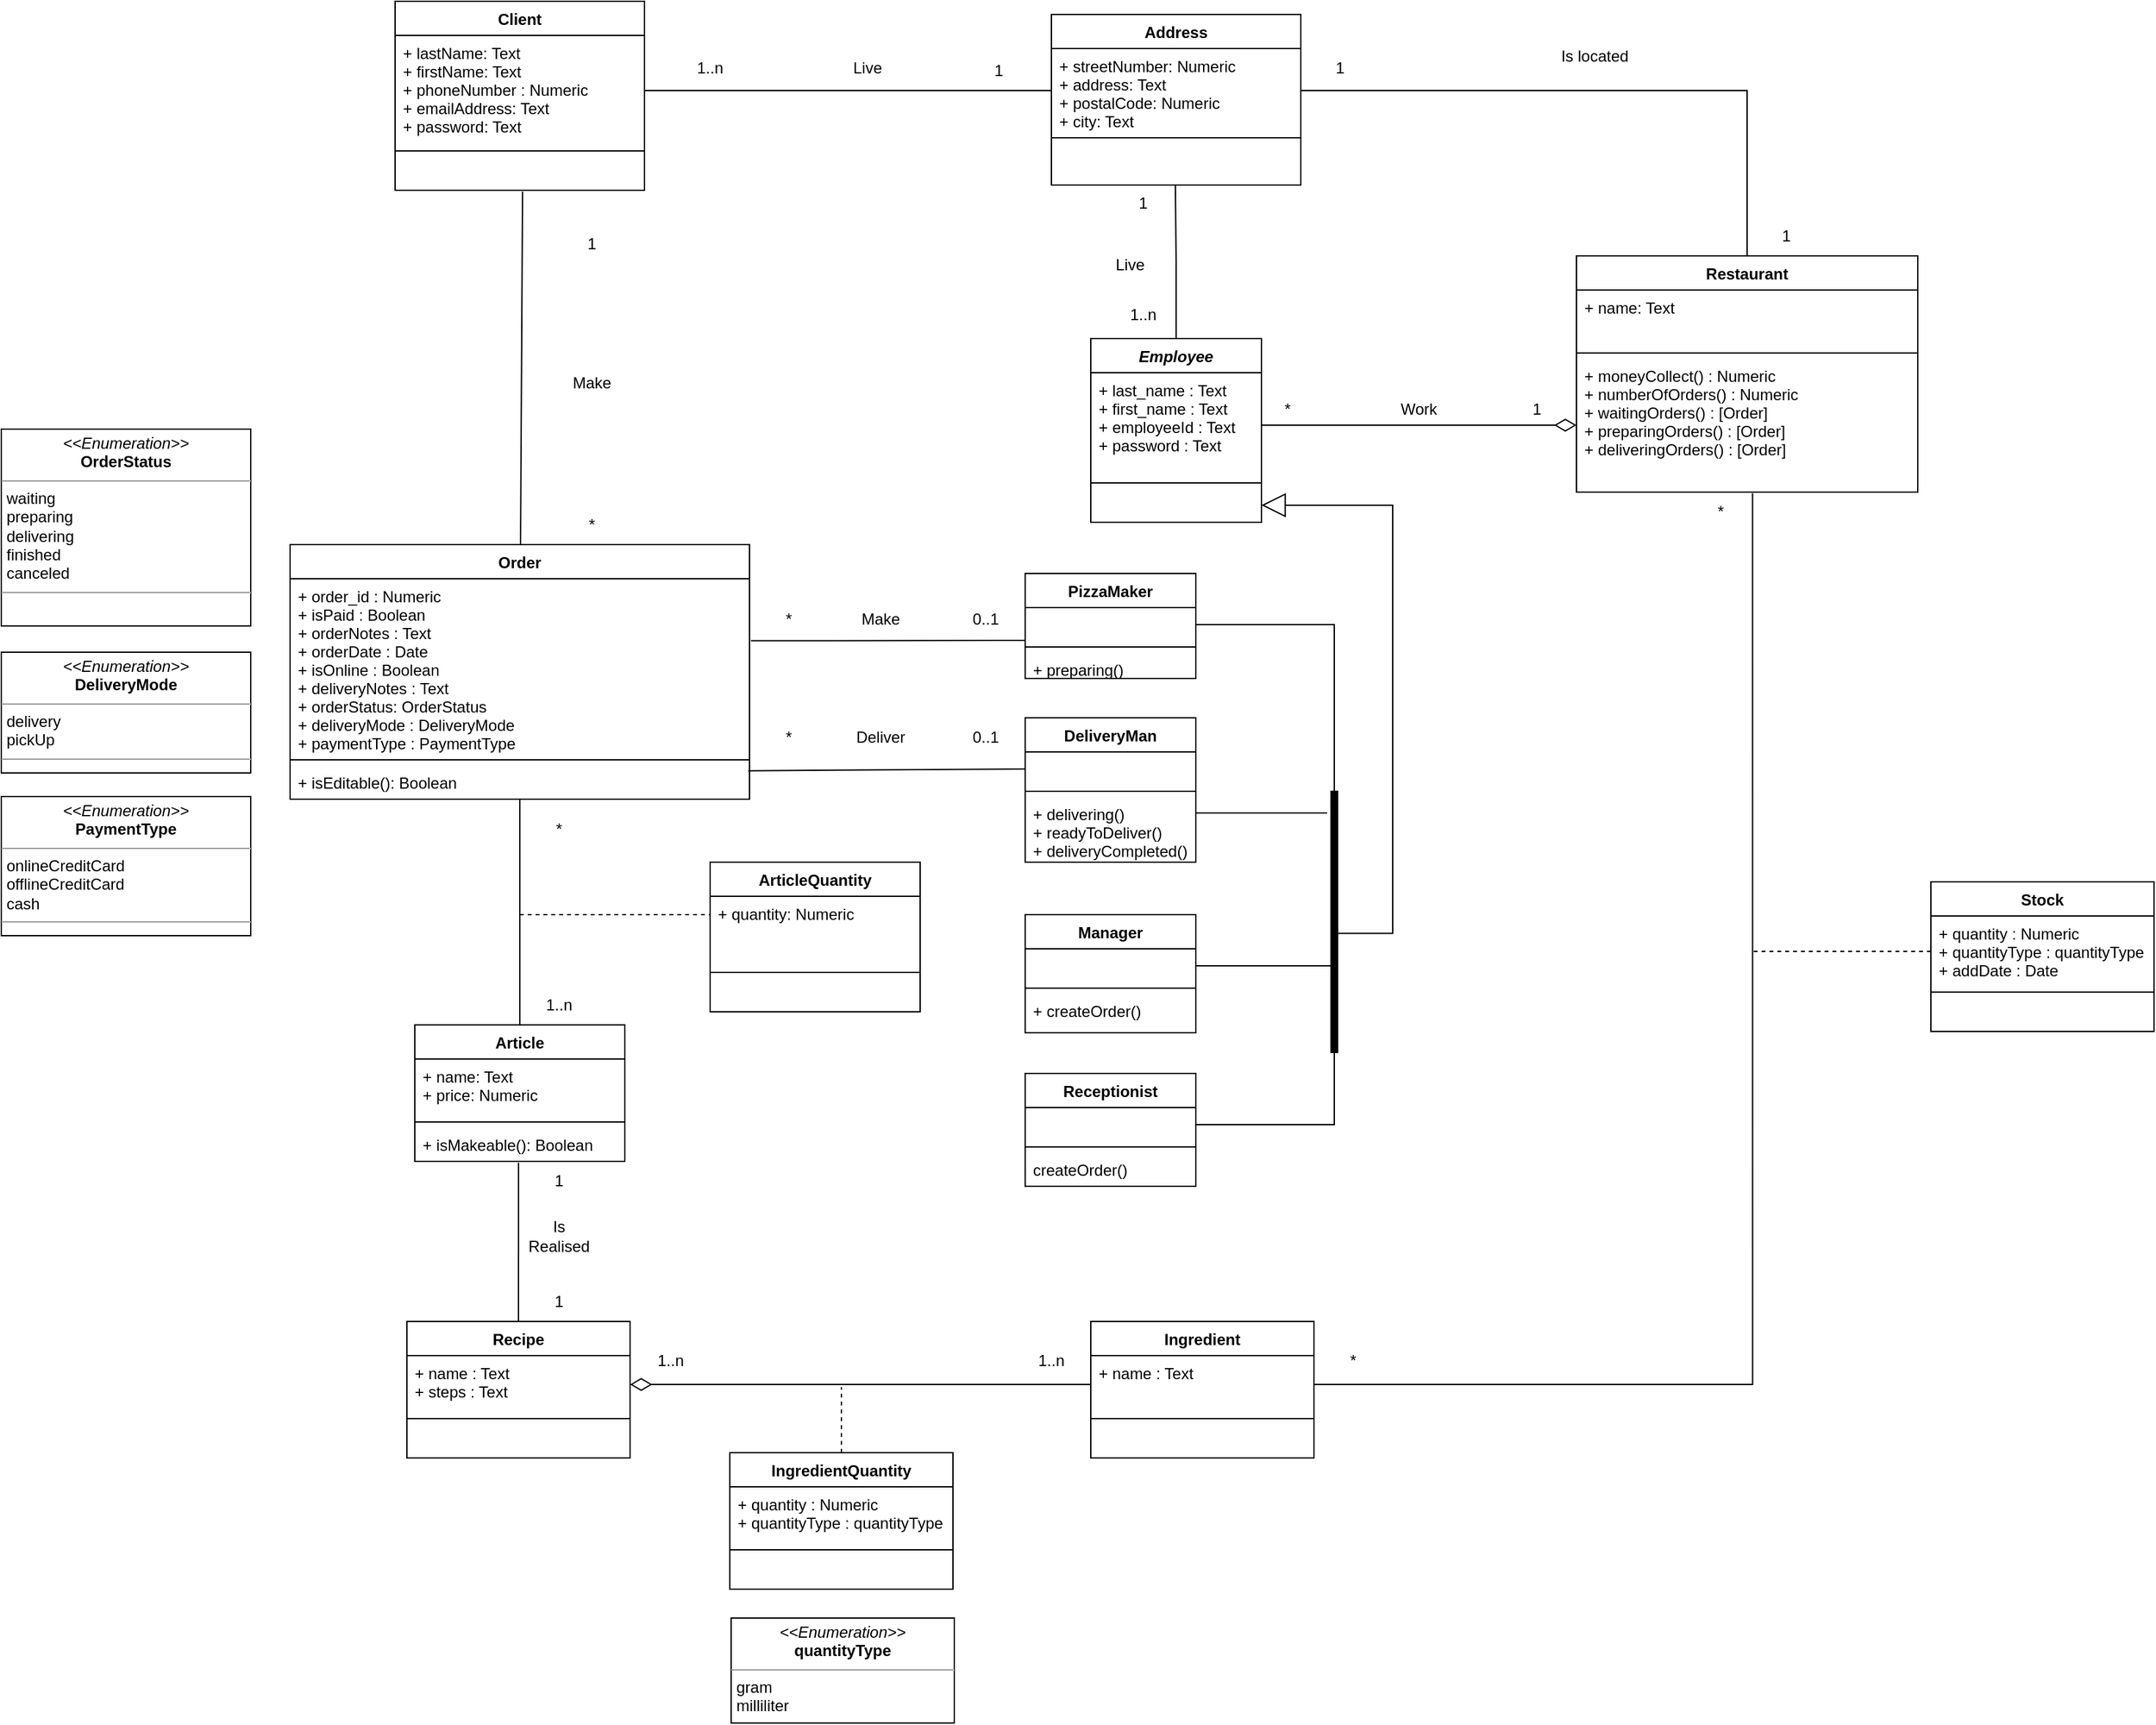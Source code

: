 <mxfile version="20.2.6" type="device"><diagram id="C5RBs43oDa-KdzZeNtuy" name="Page-1"><mxGraphModel dx="2253" dy="737" grid="1" gridSize="10" guides="1" tooltips="1" connect="1" arrows="1" fold="1" page="1" pageScale="1" pageWidth="827" pageHeight="1169" math="0" shadow="0"><root><mxCell id="WIyWlLk6GJQsqaUBKTNV-0"/><mxCell id="WIyWlLk6GJQsqaUBKTNV-1" parent="WIyWlLk6GJQsqaUBKTNV-0"/><mxCell id="L6HkiHna0SKkY1BJr_QO-4" value="Client" style="swimlane;fontStyle=1;align=center;verticalAlign=top;childLayout=stackLayout;horizontal=1;startSize=26;horizontalStack=0;resizeParent=1;resizeParentMax=0;resizeLast=0;collapsible=1;marginBottom=0;" parent="WIyWlLk6GJQsqaUBKTNV-1" vertex="1"><mxGeometry x="-500" y="84" width="190" height="144" as="geometry"/></mxCell><mxCell id="L6HkiHna0SKkY1BJr_QO-5" value="+ lastName: Text&#10;+ firstName: Text&#10;+ phoneNumber : Numeric&#10;+ emailAddress: Text&#10;+ password: Text" style="text;strokeColor=none;fillColor=none;align=left;verticalAlign=top;spacingLeft=4;spacingRight=4;overflow=hidden;rotatable=0;points=[[0,0.5],[1,0.5]];portConstraint=eastwest;" parent="L6HkiHna0SKkY1BJr_QO-4" vertex="1"><mxGeometry y="26" width="190" height="84" as="geometry"/></mxCell><mxCell id="L6HkiHna0SKkY1BJr_QO-6" value="" style="line;strokeWidth=1;fillColor=none;align=left;verticalAlign=middle;spacingTop=-1;spacingLeft=3;spacingRight=3;rotatable=0;labelPosition=right;points=[];portConstraint=eastwest;" parent="L6HkiHna0SKkY1BJr_QO-4" vertex="1"><mxGeometry y="110" width="190" height="8" as="geometry"/></mxCell><mxCell id="L6HkiHna0SKkY1BJr_QO-7" value=" " style="text;strokeColor=none;fillColor=none;align=left;verticalAlign=top;spacingLeft=4;spacingRight=4;overflow=hidden;rotatable=0;points=[[0,0.5],[1,0.5]];portConstraint=eastwest;" parent="L6HkiHna0SKkY1BJr_QO-4" vertex="1"><mxGeometry y="118" width="190" height="26" as="geometry"/></mxCell><mxCell id="wjiaZ6hYXHKAFtMjPRDa-133" style="edgeStyle=orthogonalEdgeStyle;rounded=0;jumpSize=6;orthogonalLoop=1;jettySize=auto;html=1;exitX=0.5;exitY=0;exitDx=0;exitDy=0;entryX=0.497;entryY=0.994;entryDx=0;entryDy=0;entryPerimeter=0;endArrow=none;endFill=0;strokeWidth=1;" parent="WIyWlLk6GJQsqaUBKTNV-1" source="L6HkiHna0SKkY1BJr_QO-8" target="wjiaZ6hYXHKAFtMjPRDa-19" edge="1"><mxGeometry relative="1" as="geometry"/></mxCell><mxCell id="L6HkiHna0SKkY1BJr_QO-8" value="Employee" style="swimlane;fontStyle=3;align=center;verticalAlign=top;childLayout=stackLayout;horizontal=1;startSize=26;horizontalStack=0;resizeParent=1;resizeParentMax=0;resizeLast=0;collapsible=1;marginBottom=0;" parent="WIyWlLk6GJQsqaUBKTNV-1" vertex="1"><mxGeometry x="30" y="341" width="130" height="140" as="geometry"><mxRectangle x="340" y="87" width="80" height="26" as="alternateBounds"/></mxGeometry></mxCell><mxCell id="L6HkiHna0SKkY1BJr_QO-9" value="+ last_name : Text&#10;+ first_name : Text&#10;+ employeeId : Text&#10;+ password : Text" style="text;strokeColor=none;fillColor=none;align=left;verticalAlign=top;spacingLeft=4;spacingRight=4;overflow=hidden;rotatable=0;points=[[0,0.5],[1,0.5]];portConstraint=eastwest;" parent="L6HkiHna0SKkY1BJr_QO-8" vertex="1"><mxGeometry y="26" width="130" height="80" as="geometry"/></mxCell><mxCell id="L6HkiHna0SKkY1BJr_QO-10" value="" style="line;strokeWidth=1;fillColor=none;align=left;verticalAlign=middle;spacingTop=-1;spacingLeft=3;spacingRight=3;rotatable=0;labelPosition=right;points=[];portConstraint=eastwest;" parent="L6HkiHna0SKkY1BJr_QO-8" vertex="1"><mxGeometry y="106" width="130" height="8" as="geometry"/></mxCell><mxCell id="L6HkiHna0SKkY1BJr_QO-11" value=" " style="text;strokeColor=none;fillColor=none;align=left;verticalAlign=top;spacingLeft=4;spacingRight=4;overflow=hidden;rotatable=0;points=[[0,0.5],[1,0.5]];portConstraint=eastwest;" parent="L6HkiHna0SKkY1BJr_QO-8" vertex="1"><mxGeometry y="114" width="130" height="26" as="geometry"/></mxCell><mxCell id="L6HkiHna0SKkY1BJr_QO-12" value="Order" style="swimlane;fontStyle=1;align=center;verticalAlign=top;childLayout=stackLayout;horizontal=1;startSize=26;horizontalStack=0;resizeParent=1;resizeParentMax=0;resizeLast=0;collapsible=1;marginBottom=0;" parent="WIyWlLk6GJQsqaUBKTNV-1" vertex="1"><mxGeometry x="-580" y="498" width="350" height="194" as="geometry"/></mxCell><mxCell id="L6HkiHna0SKkY1BJr_QO-13" value="+ order_id : Numeric&#10;+ isPaid : Boolean&#10;+ orderNotes : Text&#10;+ orderDate : Date&#10;+ isOnline : Boolean&#10;+ deliveryNotes : Text&#10;+ orderStatus: OrderStatus&#10;+ deliveryMode : DeliveryMode&#10;+ paymentType : PaymentType" style="text;strokeColor=none;fillColor=none;align=left;verticalAlign=top;spacingLeft=4;spacingRight=4;overflow=hidden;rotatable=0;points=[[0,0.5],[1,0.5]];portConstraint=eastwest;" parent="L6HkiHna0SKkY1BJr_QO-12" vertex="1"><mxGeometry y="26" width="350" height="134" as="geometry"/></mxCell><mxCell id="L6HkiHna0SKkY1BJr_QO-14" value="" style="line;strokeWidth=1;fillColor=none;align=left;verticalAlign=middle;spacingTop=-1;spacingLeft=3;spacingRight=3;rotatable=0;labelPosition=right;points=[];portConstraint=eastwest;" parent="L6HkiHna0SKkY1BJr_QO-12" vertex="1"><mxGeometry y="160" width="350" height="8" as="geometry"/></mxCell><mxCell id="L6HkiHna0SKkY1BJr_QO-15" value="+ isEditable(): Boolean" style="text;strokeColor=none;fillColor=none;align=left;verticalAlign=top;spacingLeft=4;spacingRight=4;overflow=hidden;rotatable=0;points=[[0,0.5],[1,0.5]];portConstraint=eastwest;" parent="L6HkiHna0SKkY1BJr_QO-12" vertex="1"><mxGeometry y="168" width="350" height="26" as="geometry"/></mxCell><mxCell id="L6HkiHna0SKkY1BJr_QO-20" value="Article" style="swimlane;fontStyle=1;align=center;verticalAlign=top;childLayout=stackLayout;horizontal=1;startSize=26;horizontalStack=0;resizeParent=1;resizeParentMax=0;resizeLast=0;collapsible=1;marginBottom=0;" parent="WIyWlLk6GJQsqaUBKTNV-1" vertex="1"><mxGeometry x="-485" y="864" width="160" height="104" as="geometry"/></mxCell><mxCell id="L6HkiHna0SKkY1BJr_QO-21" value="+ name: Text&#10;+ price: Numeric" style="text;strokeColor=none;fillColor=none;align=left;verticalAlign=top;spacingLeft=4;spacingRight=4;overflow=hidden;rotatable=0;points=[[0,0.5],[1,0.5]];portConstraint=eastwest;" parent="L6HkiHna0SKkY1BJr_QO-20" vertex="1"><mxGeometry y="26" width="160" height="44" as="geometry"/></mxCell><mxCell id="L6HkiHna0SKkY1BJr_QO-22" value="" style="line;strokeWidth=1;fillColor=none;align=left;verticalAlign=middle;spacingTop=-1;spacingLeft=3;spacingRight=3;rotatable=0;labelPosition=right;points=[];portConstraint=eastwest;" parent="L6HkiHna0SKkY1BJr_QO-20" vertex="1"><mxGeometry y="70" width="160" height="8" as="geometry"/></mxCell><mxCell id="L6HkiHna0SKkY1BJr_QO-23" value="+ isMakeable(): Boolean" style="text;strokeColor=none;fillColor=none;align=left;verticalAlign=top;spacingLeft=4;spacingRight=4;overflow=hidden;rotatable=0;points=[[0,0.5],[1,0.5]];portConstraint=eastwest;" parent="L6HkiHna0SKkY1BJr_QO-20" vertex="1"><mxGeometry y="78" width="160" height="26" as="geometry"/></mxCell><mxCell id="wjiaZ6hYXHKAFtMjPRDa-124" style="edgeStyle=orthogonalEdgeStyle;rounded=0;jumpSize=6;orthogonalLoop=1;jettySize=auto;html=1;exitX=0.5;exitY=0;exitDx=0;exitDy=0;entryX=1;entryY=0.5;entryDx=0;entryDy=0;endArrow=none;endFill=0;strokeWidth=1;" parent="WIyWlLk6GJQsqaUBKTNV-1" source="L6HkiHna0SKkY1BJr_QO-24" target="wjiaZ6hYXHKAFtMjPRDa-17" edge="1"><mxGeometry relative="1" as="geometry"/></mxCell><mxCell id="L6HkiHna0SKkY1BJr_QO-24" value="Restaurant" style="swimlane;fontStyle=1;align=center;verticalAlign=top;childLayout=stackLayout;horizontal=1;startSize=26;horizontalStack=0;resizeParent=1;resizeParentMax=0;resizeLast=0;collapsible=1;marginBottom=0;" parent="WIyWlLk6GJQsqaUBKTNV-1" vertex="1"><mxGeometry x="400" y="278" width="260" height="180" as="geometry"/></mxCell><mxCell id="L6HkiHna0SKkY1BJr_QO-25" value="+ name: Text" style="text;strokeColor=none;fillColor=none;align=left;verticalAlign=top;spacingLeft=4;spacingRight=4;overflow=hidden;rotatable=0;points=[[0,0.5],[1,0.5]];portConstraint=eastwest;" parent="L6HkiHna0SKkY1BJr_QO-24" vertex="1"><mxGeometry y="26" width="260" height="44" as="geometry"/></mxCell><mxCell id="L6HkiHna0SKkY1BJr_QO-26" value="" style="line;strokeWidth=1;fillColor=none;align=left;verticalAlign=middle;spacingTop=-1;spacingLeft=3;spacingRight=3;rotatable=0;labelPosition=right;points=[];portConstraint=eastwest;" parent="L6HkiHna0SKkY1BJr_QO-24" vertex="1"><mxGeometry y="70" width="260" height="8" as="geometry"/></mxCell><mxCell id="L6HkiHna0SKkY1BJr_QO-27" value="+ moneyCollect() : Numeric&#10;+ numberOfOrders() : Numeric&#10;+ waitingOrders() : [Order]&#10;+ preparingOrders() : [Order]&#10;+ deliveringOrders() : [Order]" style="text;strokeColor=none;fillColor=none;align=left;verticalAlign=top;spacingLeft=4;spacingRight=4;overflow=hidden;rotatable=0;points=[[0,0.5],[1,0.5]];portConstraint=eastwest;" parent="L6HkiHna0SKkY1BJr_QO-24" vertex="1"><mxGeometry y="78" width="260" height="102" as="geometry"/></mxCell><mxCell id="L6HkiHna0SKkY1BJr_QO-32" value="PizzaMaker" style="swimlane;fontStyle=1;align=center;verticalAlign=top;childLayout=stackLayout;horizontal=1;startSize=26;horizontalStack=0;resizeParent=1;resizeParentMax=0;resizeLast=0;collapsible=1;marginBottom=0;" parent="WIyWlLk6GJQsqaUBKTNV-1" vertex="1"><mxGeometry x="-20" y="520" width="130" height="80" as="geometry"/></mxCell><mxCell id="L6HkiHna0SKkY1BJr_QO-33" value=" " style="text;strokeColor=none;fillColor=none;align=left;verticalAlign=top;spacingLeft=4;spacingRight=4;overflow=hidden;rotatable=0;points=[[0,0.5],[1,0.5]];portConstraint=eastwest;" parent="L6HkiHna0SKkY1BJr_QO-32" vertex="1"><mxGeometry y="26" width="130" height="26" as="geometry"/></mxCell><mxCell id="L6HkiHna0SKkY1BJr_QO-34" value="" style="line;strokeWidth=1;fillColor=none;align=left;verticalAlign=middle;spacingTop=-1;spacingLeft=3;spacingRight=3;rotatable=0;labelPosition=right;points=[];portConstraint=eastwest;" parent="L6HkiHna0SKkY1BJr_QO-32" vertex="1"><mxGeometry y="52" width="130" height="8" as="geometry"/></mxCell><mxCell id="L6HkiHna0SKkY1BJr_QO-35" value="+ preparing()" style="text;strokeColor=none;fillColor=none;align=left;verticalAlign=top;spacingLeft=4;spacingRight=4;overflow=hidden;rotatable=0;points=[[0,0.5],[1,0.5]];portConstraint=eastwest;" parent="L6HkiHna0SKkY1BJr_QO-32" vertex="1"><mxGeometry y="60" width="130" height="20" as="geometry"/></mxCell><mxCell id="L6HkiHna0SKkY1BJr_QO-36" value="Receptionist" style="swimlane;fontStyle=1;align=center;verticalAlign=top;childLayout=stackLayout;horizontal=1;startSize=26;horizontalStack=0;resizeParent=1;resizeParentMax=0;resizeLast=0;collapsible=1;marginBottom=0;" parent="WIyWlLk6GJQsqaUBKTNV-1" vertex="1"><mxGeometry x="-20" y="901" width="130" height="86" as="geometry"/></mxCell><mxCell id="L6HkiHna0SKkY1BJr_QO-37" value=" " style="text;strokeColor=none;fillColor=none;align=left;verticalAlign=top;spacingLeft=4;spacingRight=4;overflow=hidden;rotatable=0;points=[[0,0.5],[1,0.5]];portConstraint=eastwest;" parent="L6HkiHna0SKkY1BJr_QO-36" vertex="1"><mxGeometry y="26" width="130" height="26" as="geometry"/></mxCell><mxCell id="L6HkiHna0SKkY1BJr_QO-38" value="" style="line;strokeWidth=1;fillColor=none;align=left;verticalAlign=middle;spacingTop=-1;spacingLeft=3;spacingRight=3;rotatable=0;labelPosition=right;points=[];portConstraint=eastwest;" parent="L6HkiHna0SKkY1BJr_QO-36" vertex="1"><mxGeometry y="52" width="130" height="8" as="geometry"/></mxCell><mxCell id="L6HkiHna0SKkY1BJr_QO-39" value="createOrder()" style="text;strokeColor=none;fillColor=none;align=left;verticalAlign=top;spacingLeft=4;spacingRight=4;overflow=hidden;rotatable=0;points=[[0,0.5],[1,0.5]];portConstraint=eastwest;" parent="L6HkiHna0SKkY1BJr_QO-36" vertex="1"><mxGeometry y="60" width="130" height="26" as="geometry"/></mxCell><mxCell id="L6HkiHna0SKkY1BJr_QO-40" value="DeliveryMan" style="swimlane;fontStyle=1;align=center;verticalAlign=top;childLayout=stackLayout;horizontal=1;startSize=26;horizontalStack=0;resizeParent=1;resizeParentMax=0;resizeLast=0;collapsible=1;marginBottom=0;" parent="WIyWlLk6GJQsqaUBKTNV-1" vertex="1"><mxGeometry x="-20" y="630" width="130" height="110" as="geometry"/></mxCell><mxCell id="L6HkiHna0SKkY1BJr_QO-41" value=" " style="text;strokeColor=none;fillColor=none;align=left;verticalAlign=top;spacingLeft=4;spacingRight=4;overflow=hidden;rotatable=0;points=[[0,0.5],[1,0.5]];portConstraint=eastwest;" parent="L6HkiHna0SKkY1BJr_QO-40" vertex="1"><mxGeometry y="26" width="130" height="26" as="geometry"/></mxCell><mxCell id="L6HkiHna0SKkY1BJr_QO-42" value="" style="line;strokeWidth=1;fillColor=none;align=left;verticalAlign=middle;spacingTop=-1;spacingLeft=3;spacingRight=3;rotatable=0;labelPosition=right;points=[];portConstraint=eastwest;" parent="L6HkiHna0SKkY1BJr_QO-40" vertex="1"><mxGeometry y="52" width="130" height="8" as="geometry"/></mxCell><mxCell id="L6HkiHna0SKkY1BJr_QO-43" value="+ delivering()&#10;+ readyToDeliver()&#10;+ deliveryCompleted()" style="text;strokeColor=none;fillColor=none;align=left;verticalAlign=top;spacingLeft=4;spacingRight=4;overflow=hidden;rotatable=0;points=[[0,0.5],[1,0.5]];portConstraint=eastwest;" parent="L6HkiHna0SKkY1BJr_QO-40" vertex="1"><mxGeometry y="60" width="130" height="50" as="geometry"/></mxCell><mxCell id="L6HkiHna0SKkY1BJr_QO-44" value="Manager" style="swimlane;fontStyle=1;align=center;verticalAlign=top;childLayout=stackLayout;horizontal=1;startSize=26;horizontalStack=0;resizeParent=1;resizeParentMax=0;resizeLast=0;collapsible=1;marginBottom=0;" parent="WIyWlLk6GJQsqaUBKTNV-1" vertex="1"><mxGeometry x="-20" y="780" width="130" height="90" as="geometry"/></mxCell><mxCell id="L6HkiHna0SKkY1BJr_QO-45" value=" " style="text;strokeColor=none;fillColor=none;align=left;verticalAlign=top;spacingLeft=4;spacingRight=4;overflow=hidden;rotatable=0;points=[[0,0.5],[1,0.5]];portConstraint=eastwest;" parent="L6HkiHna0SKkY1BJr_QO-44" vertex="1"><mxGeometry y="26" width="130" height="26" as="geometry"/></mxCell><mxCell id="L6HkiHna0SKkY1BJr_QO-46" value="" style="line;strokeWidth=1;fillColor=none;align=left;verticalAlign=middle;spacingTop=-1;spacingLeft=3;spacingRight=3;rotatable=0;labelPosition=right;points=[];portConstraint=eastwest;" parent="L6HkiHna0SKkY1BJr_QO-44" vertex="1"><mxGeometry y="52" width="130" height="8" as="geometry"/></mxCell><mxCell id="L6HkiHna0SKkY1BJr_QO-47" value="+ createOrder()" style="text;strokeColor=none;fillColor=none;align=left;verticalAlign=top;spacingLeft=4;spacingRight=4;overflow=hidden;rotatable=0;points=[[0,0.5],[1,0.5]];portConstraint=eastwest;" parent="L6HkiHna0SKkY1BJr_QO-44" vertex="1"><mxGeometry y="60" width="130" height="30" as="geometry"/></mxCell><mxCell id="wjiaZ6hYXHKAFtMjPRDa-65" style="edgeStyle=orthogonalEdgeStyle;rounded=0;orthogonalLoop=1;jettySize=auto;html=1;exitX=0.5;exitY=0;exitDx=0;exitDy=0;entryX=0.494;entryY=1.038;entryDx=0;entryDy=0;entryPerimeter=0;endArrow=none;endFill=0;" parent="WIyWlLk6GJQsqaUBKTNV-1" source="wjiaZ6hYXHKAFtMjPRDa-12" target="L6HkiHna0SKkY1BJr_QO-23" edge="1"><mxGeometry relative="1" as="geometry"/></mxCell><mxCell id="wjiaZ6hYXHKAFtMjPRDa-12" value="Recipe" style="swimlane;fontStyle=1;align=center;verticalAlign=top;childLayout=stackLayout;horizontal=1;startSize=26;horizontalStack=0;resizeParent=1;resizeParentMax=0;resizeLast=0;collapsible=1;marginBottom=0;" parent="WIyWlLk6GJQsqaUBKTNV-1" vertex="1"><mxGeometry x="-491" y="1090" width="170" height="104" as="geometry"/></mxCell><mxCell id="wjiaZ6hYXHKAFtMjPRDa-13" value="+ name : Text&#10;+ steps : Text" style="text;strokeColor=none;fillColor=none;align=left;verticalAlign=top;spacingLeft=4;spacingRight=4;overflow=hidden;rotatable=0;points=[[0,0.5],[1,0.5]];portConstraint=eastwest;" parent="wjiaZ6hYXHKAFtMjPRDa-12" vertex="1"><mxGeometry y="26" width="170" height="44" as="geometry"/></mxCell><mxCell id="wjiaZ6hYXHKAFtMjPRDa-14" value="" style="line;strokeWidth=1;fillColor=none;align=left;verticalAlign=middle;spacingTop=-1;spacingLeft=3;spacingRight=3;rotatable=0;labelPosition=right;points=[];portConstraint=eastwest;" parent="wjiaZ6hYXHKAFtMjPRDa-12" vertex="1"><mxGeometry y="70" width="170" height="8" as="geometry"/></mxCell><mxCell id="wjiaZ6hYXHKAFtMjPRDa-15" value=" " style="text;strokeColor=none;fillColor=none;align=left;verticalAlign=top;spacingLeft=4;spacingRight=4;overflow=hidden;rotatable=0;points=[[0,0.5],[1,0.5]];portConstraint=eastwest;" parent="wjiaZ6hYXHKAFtMjPRDa-12" vertex="1"><mxGeometry y="78" width="170" height="26" as="geometry"/></mxCell><mxCell id="wjiaZ6hYXHKAFtMjPRDa-16" value="Address" style="swimlane;fontStyle=1;align=center;verticalAlign=top;childLayout=stackLayout;horizontal=1;startSize=26;horizontalStack=0;resizeParent=1;resizeParentMax=0;resizeLast=0;collapsible=1;marginBottom=0;" parent="WIyWlLk6GJQsqaUBKTNV-1" vertex="1"><mxGeometry y="94" width="190" height="130" as="geometry"/></mxCell><mxCell id="wjiaZ6hYXHKAFtMjPRDa-17" value="+ streetNumber: Numeric&#10;+ address: Text&#10;+ postalCode: Numeric&#10;+ city: Text" style="text;strokeColor=none;fillColor=none;align=left;verticalAlign=top;spacingLeft=4;spacingRight=4;overflow=hidden;rotatable=0;points=[[0,0.5],[1,0.5]];portConstraint=eastwest;" parent="wjiaZ6hYXHKAFtMjPRDa-16" vertex="1"><mxGeometry y="26" width="190" height="64" as="geometry"/></mxCell><mxCell id="wjiaZ6hYXHKAFtMjPRDa-18" value="" style="line;strokeWidth=1;fillColor=none;align=left;verticalAlign=middle;spacingTop=-1;spacingLeft=3;spacingRight=3;rotatable=0;labelPosition=right;points=[];portConstraint=eastwest;" parent="wjiaZ6hYXHKAFtMjPRDa-16" vertex="1"><mxGeometry y="90" width="190" height="8" as="geometry"/></mxCell><mxCell id="wjiaZ6hYXHKAFtMjPRDa-19" value=" " style="text;strokeColor=none;fillColor=none;align=left;verticalAlign=top;spacingLeft=4;spacingRight=4;overflow=hidden;rotatable=0;points=[[0,0.5],[1,0.5]];portConstraint=eastwest;" parent="wjiaZ6hYXHKAFtMjPRDa-16" vertex="1"><mxGeometry y="98" width="190" height="32" as="geometry"/></mxCell><mxCell id="wjiaZ6hYXHKAFtMjPRDa-21" value="" style="endArrow=none;html=1;rounded=0;entryX=1;entryY=0.5;entryDx=0;entryDy=0;exitX=0;exitY=0.5;exitDx=0;exitDy=0;" parent="WIyWlLk6GJQsqaUBKTNV-1" source="wjiaZ6hYXHKAFtMjPRDa-17" target="L6HkiHna0SKkY1BJr_QO-5" edge="1"><mxGeometry width="50" height="50" relative="1" as="geometry"><mxPoint x="240" y="360" as="sourcePoint"/><mxPoint x="290" y="310" as="targetPoint"/></mxGeometry></mxCell><mxCell id="wjiaZ6hYXHKAFtMjPRDa-27" value="Is located" style="text;html=1;strokeColor=none;fillColor=none;align=center;verticalAlign=middle;whiteSpace=wrap;rounded=0;" parent="WIyWlLk6GJQsqaUBKTNV-1" vertex="1"><mxGeometry x="384" y="111" width="60" height="30" as="geometry"/></mxCell><mxCell id="wjiaZ6hYXHKAFtMjPRDa-28" value="1" style="text;html=1;strokeColor=none;fillColor=none;align=center;verticalAlign=middle;whiteSpace=wrap;rounded=0;" parent="WIyWlLk6GJQsqaUBKTNV-1" vertex="1"><mxGeometry x="530" y="248" width="60" height="30" as="geometry"/></mxCell><mxCell id="wjiaZ6hYXHKAFtMjPRDa-29" value="1" style="text;html=1;strokeColor=none;fillColor=none;align=center;verticalAlign=middle;whiteSpace=wrap;rounded=0;" parent="WIyWlLk6GJQsqaUBKTNV-1" vertex="1"><mxGeometry x="40" y="222.5" width="60" height="30" as="geometry"/></mxCell><mxCell id="wjiaZ6hYXHKAFtMjPRDa-30" value="Live" style="text;html=1;strokeColor=none;fillColor=none;align=center;verticalAlign=middle;whiteSpace=wrap;rounded=0;" parent="WIyWlLk6GJQsqaUBKTNV-1" vertex="1"><mxGeometry x="-170" y="120" width="60" height="30" as="geometry"/></mxCell><mxCell id="wjiaZ6hYXHKAFtMjPRDa-31" value="1..n" style="text;html=1;strokeColor=none;fillColor=none;align=center;verticalAlign=middle;whiteSpace=wrap;rounded=0;" parent="WIyWlLk6GJQsqaUBKTNV-1" vertex="1"><mxGeometry x="-290" y="120" width="60" height="30" as="geometry"/></mxCell><mxCell id="wjiaZ6hYXHKAFtMjPRDa-32" value="1" style="text;html=1;strokeColor=none;fillColor=none;align=center;verticalAlign=middle;whiteSpace=wrap;rounded=0;" parent="WIyWlLk6GJQsqaUBKTNV-1" vertex="1"><mxGeometry x="-70" y="122" width="60" height="30" as="geometry"/></mxCell><mxCell id="wjiaZ6hYXHKAFtMjPRDa-33" value="1..n" style="text;html=1;strokeColor=none;fillColor=none;align=center;verticalAlign=middle;whiteSpace=wrap;rounded=0;" parent="WIyWlLk6GJQsqaUBKTNV-1" vertex="1"><mxGeometry x="40" y="307.5" width="60" height="30" as="geometry"/></mxCell><mxCell id="wjiaZ6hYXHKAFtMjPRDa-34" value="Live" style="text;html=1;strokeColor=none;fillColor=none;align=center;verticalAlign=middle;whiteSpace=wrap;rounded=0;" parent="WIyWlLk6GJQsqaUBKTNV-1" vertex="1"><mxGeometry x="30" y="270" width="60" height="30" as="geometry"/></mxCell><mxCell id="wjiaZ6hYXHKAFtMjPRDa-52" value="Make" style="text;html=1;strokeColor=none;fillColor=none;align=center;verticalAlign=middle;whiteSpace=wrap;rounded=0;" parent="WIyWlLk6GJQsqaUBKTNV-1" vertex="1"><mxGeometry x="-380" y="360" width="60" height="30" as="geometry"/></mxCell><mxCell id="wjiaZ6hYXHKAFtMjPRDa-53" value="1" style="text;html=1;strokeColor=none;fillColor=none;align=center;verticalAlign=middle;whiteSpace=wrap;rounded=0;" parent="WIyWlLk6GJQsqaUBKTNV-1" vertex="1"><mxGeometry x="-380" y="254" width="60" height="30" as="geometry"/></mxCell><mxCell id="wjiaZ6hYXHKAFtMjPRDa-54" value="*" style="text;html=1;strokeColor=none;fillColor=none;align=center;verticalAlign=middle;whiteSpace=wrap;rounded=0;" parent="WIyWlLk6GJQsqaUBKTNV-1" vertex="1"><mxGeometry x="-380" y="468" width="60" height="30" as="geometry"/></mxCell><mxCell id="wjiaZ6hYXHKAFtMjPRDa-67" value="Is Realised" style="text;html=1;strokeColor=none;fillColor=none;align=center;verticalAlign=middle;whiteSpace=wrap;rounded=0;" parent="WIyWlLk6GJQsqaUBKTNV-1" vertex="1"><mxGeometry x="-405" y="1010" width="60" height="30" as="geometry"/></mxCell><mxCell id="wjiaZ6hYXHKAFtMjPRDa-68" value="1" style="text;html=1;strokeColor=none;fillColor=none;align=center;verticalAlign=middle;whiteSpace=wrap;rounded=0;" parent="WIyWlLk6GJQsqaUBKTNV-1" vertex="1"><mxGeometry x="-405" y="1060" width="60" height="30" as="geometry"/></mxCell><mxCell id="wjiaZ6hYXHKAFtMjPRDa-69" value="1" style="text;html=1;strokeColor=none;fillColor=none;align=center;verticalAlign=middle;whiteSpace=wrap;rounded=0;" parent="WIyWlLk6GJQsqaUBKTNV-1" vertex="1"><mxGeometry x="-405" y="968" width="60" height="30" as="geometry"/></mxCell><mxCell id="wjiaZ6hYXHKAFtMjPRDa-74" value="1..n" style="text;html=1;strokeColor=none;fillColor=none;align=center;verticalAlign=middle;whiteSpace=wrap;rounded=0;" parent="WIyWlLk6GJQsqaUBKTNV-1" vertex="1"><mxGeometry x="-405" y="834" width="60" height="30" as="geometry"/></mxCell><mxCell id="wjiaZ6hYXHKAFtMjPRDa-75" value="*" style="text;html=1;strokeColor=none;fillColor=none;align=center;verticalAlign=middle;whiteSpace=wrap;rounded=0;" parent="WIyWlLk6GJQsqaUBKTNV-1" vertex="1"><mxGeometry x="-405" y="700" width="60" height="30" as="geometry"/></mxCell><mxCell id="wjiaZ6hYXHKAFtMjPRDa-77" value="" style="endArrow=none;html=1;endSize=12;startArrow=none;startSize=14;startFill=0;edgeStyle=orthogonalEdgeStyle;align=left;verticalAlign=bottom;rounded=0;strokeWidth=1;jumpSize=6;exitX=0.5;exitY=0;exitDx=0;exitDy=0;entryX=0.5;entryY=1;entryDx=0;entryDy=0;endFill=0;" parent="WIyWlLk6GJQsqaUBKTNV-1" source="L6HkiHna0SKkY1BJr_QO-20" target="L6HkiHna0SKkY1BJr_QO-12" edge="1"><mxGeometry x="-1" y="3" relative="1" as="geometry"><mxPoint x="-290" y="720" as="sourcePoint"/><mxPoint x="-190" y="720" as="targetPoint"/></mxGeometry></mxCell><mxCell id="wjiaZ6hYXHKAFtMjPRDa-79" value="Ingredient" style="swimlane;fontStyle=1;align=center;verticalAlign=top;childLayout=stackLayout;horizontal=1;startSize=26;horizontalStack=0;resizeParent=1;resizeParentMax=0;resizeLast=0;collapsible=1;marginBottom=0;" parent="WIyWlLk6GJQsqaUBKTNV-1" vertex="1"><mxGeometry x="30" y="1090" width="170" height="104" as="geometry"/></mxCell><mxCell id="wjiaZ6hYXHKAFtMjPRDa-80" value="+ name : Text" style="text;strokeColor=none;fillColor=none;align=left;verticalAlign=top;spacingLeft=4;spacingRight=4;overflow=hidden;rotatable=0;points=[[0,0.5],[1,0.5]];portConstraint=eastwest;" parent="wjiaZ6hYXHKAFtMjPRDa-79" vertex="1"><mxGeometry y="26" width="170" height="44" as="geometry"/></mxCell><mxCell id="wjiaZ6hYXHKAFtMjPRDa-81" value="" style="line;strokeWidth=1;fillColor=none;align=left;verticalAlign=middle;spacingTop=-1;spacingLeft=3;spacingRight=3;rotatable=0;labelPosition=right;points=[];portConstraint=eastwest;" parent="wjiaZ6hYXHKAFtMjPRDa-79" vertex="1"><mxGeometry y="70" width="170" height="8" as="geometry"/></mxCell><mxCell id="wjiaZ6hYXHKAFtMjPRDa-82" value=" " style="text;strokeColor=none;fillColor=none;align=left;verticalAlign=top;spacingLeft=4;spacingRight=4;overflow=hidden;rotatable=0;points=[[0,0.5],[1,0.5]];portConstraint=eastwest;" parent="wjiaZ6hYXHKAFtMjPRDa-79" vertex="1"><mxGeometry y="78" width="170" height="26" as="geometry"/></mxCell><mxCell id="wjiaZ6hYXHKAFtMjPRDa-88" value="1..n" style="text;html=1;strokeColor=none;fillColor=none;align=center;verticalAlign=middle;whiteSpace=wrap;rounded=0;" parent="WIyWlLk6GJQsqaUBKTNV-1" vertex="1"><mxGeometry x="-30" y="1105" width="60" height="30" as="geometry"/></mxCell><mxCell id="wjiaZ6hYXHKAFtMjPRDa-89" value="1..n" style="text;html=1;strokeColor=none;fillColor=none;align=center;verticalAlign=middle;whiteSpace=wrap;rounded=0;" parent="WIyWlLk6GJQsqaUBKTNV-1" vertex="1"><mxGeometry x="-320" y="1105" width="60" height="30" as="geometry"/></mxCell><mxCell id="wjiaZ6hYXHKAFtMjPRDa-109" value="" style="shape=line;html=1;strokeWidth=6;strokeColor=#000000;direction=north;" parent="WIyWlLk6GJQsqaUBKTNV-1" vertex="1"><mxGeometry x="200" y="685.5" width="31" height="200" as="geometry"/></mxCell><mxCell id="wjiaZ6hYXHKAFtMjPRDa-123" style="edgeStyle=orthogonalEdgeStyle;rounded=0;jumpSize=6;orthogonalLoop=1;jettySize=auto;html=1;exitX=1;exitY=0.5;exitDx=0;exitDy=0;entryX=0.516;entryY=1.008;entryDx=0;entryDy=0;endArrow=none;endFill=0;strokeWidth=1;entryPerimeter=0;" parent="WIyWlLk6GJQsqaUBKTNV-1" source="wjiaZ6hYXHKAFtMjPRDa-80" target="L6HkiHna0SKkY1BJr_QO-27" edge="1"><mxGeometry relative="1" as="geometry"><mxPoint x="452" y="1223" as="targetPoint"/></mxGeometry></mxCell><mxCell id="wjiaZ6hYXHKAFtMjPRDa-128" value="" style="endArrow=block;endSize=16;endFill=0;html=1;rounded=0;strokeWidth=1;jumpSize=6;exitX=0.456;exitY=0.524;exitDx=0;exitDy=0;exitPerimeter=0;edgeStyle=orthogonalEdgeStyle;entryX=1;entryY=0.5;entryDx=0;entryDy=0;" parent="WIyWlLk6GJQsqaUBKTNV-1" source="wjiaZ6hYXHKAFtMjPRDa-109" target="L6HkiHna0SKkY1BJr_QO-11" edge="1"><mxGeometry width="160" relative="1" as="geometry"><mxPoint x="270.0" y="468.0" as="sourcePoint"/><mxPoint x="180" y="400" as="targetPoint"/><Array as="points"><mxPoint x="260" y="794"/><mxPoint x="260" y="468"/></Array></mxGeometry></mxCell><mxCell id="wjiaZ6hYXHKAFtMjPRDa-134" style="edgeStyle=orthogonalEdgeStyle;rounded=0;jumpSize=6;orthogonalLoop=1;jettySize=auto;html=1;exitX=1;exitY=0.5;exitDx=0;exitDy=0;entryX=0.75;entryY=0.5;entryDx=0;entryDy=0;entryPerimeter=0;endArrow=none;endFill=0;strokeWidth=1;" parent="WIyWlLk6GJQsqaUBKTNV-1" source="L6HkiHna0SKkY1BJr_QO-33" target="wjiaZ6hYXHKAFtMjPRDa-109" edge="1"><mxGeometry relative="1" as="geometry"/></mxCell><mxCell id="wjiaZ6hYXHKAFtMjPRDa-137" style="edgeStyle=orthogonalEdgeStyle;rounded=0;jumpSize=6;orthogonalLoop=1;jettySize=auto;html=1;exitX=1;exitY=0.5;exitDx=0;exitDy=0;entryX=0;entryY=0.5;entryDx=0;entryDy=0;entryPerimeter=0;endArrow=none;endFill=0;strokeWidth=1;" parent="WIyWlLk6GJQsqaUBKTNV-1" source="L6HkiHna0SKkY1BJr_QO-37" target="wjiaZ6hYXHKAFtMjPRDa-109" edge="1"><mxGeometry relative="1" as="geometry"/></mxCell><mxCell id="wjiaZ6hYXHKAFtMjPRDa-140" style="edgeStyle=orthogonalEdgeStyle;rounded=0;jumpSize=6;orthogonalLoop=1;jettySize=auto;html=1;exitX=1;exitY=0.5;exitDx=0;exitDy=0;entryX=0.086;entryY=0.486;entryDx=0;entryDy=0;entryPerimeter=0;endArrow=none;endFill=0;strokeWidth=1;" parent="WIyWlLk6GJQsqaUBKTNV-1" source="L6HkiHna0SKkY1BJr_QO-45" target="wjiaZ6hYXHKAFtMjPRDa-109" edge="1"><mxGeometry relative="1" as="geometry"><Array as="points"><mxPoint x="215" y="819"/></Array></mxGeometry></mxCell><mxCell id="wjiaZ6hYXHKAFtMjPRDa-142" style="edgeStyle=orthogonalEdgeStyle;rounded=0;jumpSize=6;orthogonalLoop=1;jettySize=auto;html=1;exitX=1;exitY=0.5;exitDx=0;exitDy=0;endArrow=none;endFill=0;strokeWidth=1;" parent="WIyWlLk6GJQsqaUBKTNV-1" source="L6HkiHna0SKkY1BJr_QO-43" edge="1"><mxGeometry relative="1" as="geometry"><mxPoint x="210" y="702.471" as="targetPoint"/><Array as="points"><mxPoint x="110" y="702"/></Array></mxGeometry></mxCell><mxCell id="0aHXeG6EL-YgBHQtPfnZ-0" value="1" style="text;html=1;strokeColor=none;fillColor=none;align=center;verticalAlign=middle;whiteSpace=wrap;rounded=0;" parent="WIyWlLk6GJQsqaUBKTNV-1" vertex="1"><mxGeometry x="190" y="120" width="60" height="30" as="geometry"/></mxCell><mxCell id="0aHXeG6EL-YgBHQtPfnZ-5" style="edgeStyle=none;rounded=0;orthogonalLoop=1;jettySize=auto;html=1;exitX=1.003;exitY=0.353;exitDx=0;exitDy=0;entryX=0;entryY=0.962;entryDx=0;entryDy=0;entryPerimeter=0;endArrow=none;endFill=0;exitPerimeter=0;" parent="WIyWlLk6GJQsqaUBKTNV-1" source="L6HkiHna0SKkY1BJr_QO-13" target="L6HkiHna0SKkY1BJr_QO-33" edge="1"><mxGeometry relative="1" as="geometry"/></mxCell><mxCell id="0aHXeG6EL-YgBHQtPfnZ-6" value="Make" style="text;html=1;strokeColor=none;fillColor=none;align=center;verticalAlign=middle;whiteSpace=wrap;rounded=0;" parent="WIyWlLk6GJQsqaUBKTNV-1" vertex="1"><mxGeometry x="-160" y="540" width="60" height="30" as="geometry"/></mxCell><mxCell id="0aHXeG6EL-YgBHQtPfnZ-7" value="*" style="text;html=1;strokeColor=none;fillColor=none;align=center;verticalAlign=middle;whiteSpace=wrap;rounded=0;" parent="WIyWlLk6GJQsqaUBKTNV-1" vertex="1"><mxGeometry x="-230" y="540" width="60" height="30" as="geometry"/></mxCell><mxCell id="0aHXeG6EL-YgBHQtPfnZ-8" value="0..1" style="text;html=1;strokeColor=none;fillColor=none;align=center;verticalAlign=middle;whiteSpace=wrap;rounded=0;" parent="WIyWlLk6GJQsqaUBKTNV-1" vertex="1"><mxGeometry x="-80" y="540" width="60" height="30" as="geometry"/></mxCell><mxCell id="0aHXeG6EL-YgBHQtPfnZ-9" style="edgeStyle=none;rounded=0;orthogonalLoop=1;jettySize=auto;html=1;exitX=0;exitY=0.5;exitDx=0;exitDy=0;entryX=0.997;entryY=0.166;entryDx=0;entryDy=0;endArrow=none;endFill=0;entryPerimeter=0;" parent="WIyWlLk6GJQsqaUBKTNV-1" source="L6HkiHna0SKkY1BJr_QO-41" target="L6HkiHna0SKkY1BJr_QO-15" edge="1"><mxGeometry relative="1" as="geometry"/></mxCell><mxCell id="0aHXeG6EL-YgBHQtPfnZ-10" value="Deliver" style="text;html=1;strokeColor=none;fillColor=none;align=center;verticalAlign=middle;whiteSpace=wrap;rounded=0;" parent="WIyWlLk6GJQsqaUBKTNV-1" vertex="1"><mxGeometry x="-160" y="630" width="60" height="30" as="geometry"/></mxCell><mxCell id="0aHXeG6EL-YgBHQtPfnZ-11" value="*" style="text;html=1;strokeColor=none;fillColor=none;align=center;verticalAlign=middle;whiteSpace=wrap;rounded=0;" parent="WIyWlLk6GJQsqaUBKTNV-1" vertex="1"><mxGeometry x="-230" y="630" width="60" height="30" as="geometry"/></mxCell><mxCell id="0aHXeG6EL-YgBHQtPfnZ-12" value="0..1" style="text;html=1;strokeColor=none;fillColor=none;align=center;verticalAlign=middle;whiteSpace=wrap;rounded=0;" parent="WIyWlLk6GJQsqaUBKTNV-1" vertex="1"><mxGeometry x="-80" y="630" width="60" height="30" as="geometry"/></mxCell><mxCell id="0aHXeG6EL-YgBHQtPfnZ-21" value="" style="endArrow=none;html=1;endSize=12;startArrow=diamondThin;startSize=14;startFill=0;edgeStyle=orthogonalEdgeStyle;align=left;verticalAlign=bottom;rounded=0;exitX=1;exitY=0.5;exitDx=0;exitDy=0;entryX=0;entryY=0.5;entryDx=0;entryDy=0;endFill=0;" parent="WIyWlLk6GJQsqaUBKTNV-1" source="wjiaZ6hYXHKAFtMjPRDa-13" target="wjiaZ6hYXHKAFtMjPRDa-80" edge="1"><mxGeometry x="-1" y="3" relative="1" as="geometry"><mxPoint x="-220" y="1275" as="sourcePoint"/><mxPoint x="-60" y="1275" as="targetPoint"/></mxGeometry></mxCell><mxCell id="wfCe67tkfpbwbDotmeJl-4" value="Stock" style="swimlane;fontStyle=1;align=center;verticalAlign=top;childLayout=stackLayout;horizontal=1;startSize=26;horizontalStack=0;resizeParent=1;resizeParentMax=0;resizeLast=0;collapsible=1;marginBottom=0;" parent="WIyWlLk6GJQsqaUBKTNV-1" vertex="1"><mxGeometry x="670" y="755" width="170" height="114" as="geometry"/></mxCell><mxCell id="wfCe67tkfpbwbDotmeJl-5" value="+ quantity : Numeric&#10;+ quantityType : quantityType&#10;+ addDate : Date" style="text;strokeColor=none;fillColor=none;align=left;verticalAlign=top;spacingLeft=4;spacingRight=4;overflow=hidden;rotatable=0;points=[[0,0.5],[1,0.5]];portConstraint=eastwest;" parent="wfCe67tkfpbwbDotmeJl-4" vertex="1"><mxGeometry y="26" width="170" height="54" as="geometry"/></mxCell><mxCell id="wfCe67tkfpbwbDotmeJl-6" value="" style="line;strokeWidth=1;fillColor=none;align=left;verticalAlign=middle;spacingTop=-1;spacingLeft=3;spacingRight=3;rotatable=0;labelPosition=right;points=[];portConstraint=eastwest;" parent="wfCe67tkfpbwbDotmeJl-4" vertex="1"><mxGeometry y="80" width="170" height="8" as="geometry"/></mxCell><mxCell id="wfCe67tkfpbwbDotmeJl-7" value=" " style="text;strokeColor=none;fillColor=none;align=left;verticalAlign=top;spacingLeft=4;spacingRight=4;overflow=hidden;rotatable=0;points=[[0,0.5],[1,0.5]];portConstraint=eastwest;" parent="wfCe67tkfpbwbDotmeJl-4" vertex="1"><mxGeometry y="88" width="170" height="26" as="geometry"/></mxCell><mxCell id="wfCe67tkfpbwbDotmeJl-9" value="*" style="text;html=1;strokeColor=none;fillColor=none;align=center;verticalAlign=middle;whiteSpace=wrap;rounded=0;" parent="WIyWlLk6GJQsqaUBKTNV-1" vertex="1"><mxGeometry x="480" y="458" width="60" height="30" as="geometry"/></mxCell><mxCell id="wfCe67tkfpbwbDotmeJl-10" value="*" style="text;html=1;strokeColor=none;fillColor=none;align=center;verticalAlign=middle;whiteSpace=wrap;rounded=0;" parent="WIyWlLk6GJQsqaUBKTNV-1" vertex="1"><mxGeometry x="200" y="1105" width="60" height="30" as="geometry"/></mxCell><mxCell id="wfCe67tkfpbwbDotmeJl-11" style="edgeStyle=orthogonalEdgeStyle;rounded=0;jumpSize=6;orthogonalLoop=1;jettySize=auto;html=1;exitX=0;exitY=0.5;exitDx=0;exitDy=0;endArrow=none;endFill=0;strokeWidth=1;dashed=1;" parent="WIyWlLk6GJQsqaUBKTNV-1" source="wfCe67tkfpbwbDotmeJl-5" edge="1"><mxGeometry relative="1" as="geometry"><mxPoint x="535" y="808" as="targetPoint"/><mxPoint x="665" y="808" as="sourcePoint"/></mxGeometry></mxCell><mxCell id="wfCe67tkfpbwbDotmeJl-23" style="edgeStyle=orthogonalEdgeStyle;rounded=0;jumpSize=6;orthogonalLoop=1;jettySize=auto;html=1;exitX=0.5;exitY=0;exitDx=0;exitDy=0;dashed=1;endArrow=none;endFill=0;strokeWidth=1;" parent="WIyWlLk6GJQsqaUBKTNV-1" source="wfCe67tkfpbwbDotmeJl-18" edge="1"><mxGeometry relative="1" as="geometry"><mxPoint x="-160" y="1140" as="targetPoint"/></mxGeometry></mxCell><mxCell id="wfCe67tkfpbwbDotmeJl-18" value="IngredientQuantity" style="swimlane;fontStyle=1;align=center;verticalAlign=top;childLayout=stackLayout;horizontal=1;startSize=26;horizontalStack=0;resizeParent=1;resizeParentMax=0;resizeLast=0;collapsible=1;marginBottom=0;" parent="WIyWlLk6GJQsqaUBKTNV-1" vertex="1"><mxGeometry x="-245" y="1190" width="170" height="104" as="geometry"/></mxCell><mxCell id="wfCe67tkfpbwbDotmeJl-19" value="+ quantity : Numeric&#10;+ quantityType : quantityType" style="text;strokeColor=none;fillColor=none;align=left;verticalAlign=top;spacingLeft=4;spacingRight=4;overflow=hidden;rotatable=0;points=[[0,0.5],[1,0.5]];portConstraint=eastwest;" parent="wfCe67tkfpbwbDotmeJl-18" vertex="1"><mxGeometry y="26" width="170" height="44" as="geometry"/></mxCell><mxCell id="wfCe67tkfpbwbDotmeJl-20" value="" style="line;strokeWidth=1;fillColor=none;align=left;verticalAlign=middle;spacingTop=-1;spacingLeft=3;spacingRight=3;rotatable=0;labelPosition=right;points=[];portConstraint=eastwest;" parent="wfCe67tkfpbwbDotmeJl-18" vertex="1"><mxGeometry y="70" width="170" height="8" as="geometry"/></mxCell><mxCell id="wfCe67tkfpbwbDotmeJl-21" value=" " style="text;strokeColor=none;fillColor=none;align=left;verticalAlign=top;spacingLeft=4;spacingRight=4;overflow=hidden;rotatable=0;points=[[0,0.5],[1,0.5]];portConstraint=eastwest;" parent="wfCe67tkfpbwbDotmeJl-18" vertex="1"><mxGeometry y="78" width="170" height="26" as="geometry"/></mxCell><mxCell id="wfCe67tkfpbwbDotmeJl-25" value="&lt;p style=&quot;margin:0px;margin-top:4px;text-align:center;&quot;&gt;&lt;i&gt;&amp;lt;&amp;lt;Enumeration&amp;gt;&amp;gt;&lt;/i&gt;&lt;br&gt;&lt;b&gt;DeliveryMode&lt;/b&gt;&lt;/p&gt;&lt;hr size=&quot;1&quot;&gt;&lt;p style=&quot;margin:0px;margin-left:4px;&quot;&gt;delivery&lt;/p&gt;&lt;p style=&quot;margin:0px;margin-left:4px;&quot;&gt;pickUp&lt;/p&gt;&lt;hr size=&quot;1&quot;&gt;&lt;p style=&quot;margin:0px;margin-left:4px;&quot;&gt;&lt;br&gt;&lt;/p&gt;" style="verticalAlign=top;align=left;overflow=fill;fontSize=12;fontFamily=Helvetica;html=1;strokeColor=#000000;" parent="WIyWlLk6GJQsqaUBKTNV-1" vertex="1"><mxGeometry x="-800" y="580" width="190" height="92" as="geometry"/></mxCell><mxCell id="wfCe67tkfpbwbDotmeJl-26" value="&lt;p style=&quot;margin:0px;margin-top:4px;text-align:center;&quot;&gt;&lt;i&gt;&amp;lt;&amp;lt;Enumeration&amp;gt;&amp;gt;&lt;/i&gt;&lt;br&gt;&lt;b&gt;OrderStatus&lt;/b&gt;&lt;/p&gt;&lt;hr size=&quot;1&quot;&gt;&lt;p style=&quot;margin:0px;margin-left:4px;&quot;&gt;waiting&lt;/p&gt;&lt;p style=&quot;margin:0px;margin-left:4px;&quot;&gt;preparing&lt;/p&gt;&lt;p style=&quot;margin:0px;margin-left:4px;&quot;&gt;delivering&lt;/p&gt;&lt;p style=&quot;margin:0px;margin-left:4px;&quot;&gt;finished&lt;/p&gt;&lt;p style=&quot;margin:0px;margin-left:4px;&quot;&gt;canceled&lt;/p&gt;&lt;hr size=&quot;1&quot;&gt;&lt;p style=&quot;margin:0px;margin-left:4px;&quot;&gt;&lt;br&gt;&lt;/p&gt;" style="verticalAlign=top;align=left;overflow=fill;fontSize=12;fontFamily=Helvetica;html=1;strokeColor=#000000;" parent="WIyWlLk6GJQsqaUBKTNV-1" vertex="1"><mxGeometry x="-800" y="410" width="190" height="150" as="geometry"/></mxCell><mxCell id="wfCe67tkfpbwbDotmeJl-27" value="&lt;p style=&quot;margin:0px;margin-top:4px;text-align:center;&quot;&gt;&lt;i&gt;&amp;lt;&amp;lt;Enumeration&amp;gt;&amp;gt;&lt;/i&gt;&lt;br&gt;&lt;b&gt;PaymentType&lt;/b&gt;&lt;/p&gt;&lt;hr size=&quot;1&quot;&gt;&lt;p style=&quot;margin:0px;margin-left:4px;&quot;&gt;onlineCreditCard&lt;/p&gt;&lt;p style=&quot;margin:0px;margin-left:4px;&quot;&gt;offlineCreditCard&lt;/p&gt;&lt;p style=&quot;margin:0px;margin-left:4px;&quot;&gt;cash&lt;/p&gt;&lt;hr size=&quot;1&quot;&gt;&lt;p style=&quot;margin:0px;margin-left:4px;&quot;&gt;&lt;br&gt;&lt;/p&gt;" style="verticalAlign=top;align=left;overflow=fill;fontSize=12;fontFamily=Helvetica;html=1;strokeColor=#000000;" parent="WIyWlLk6GJQsqaUBKTNV-1" vertex="1"><mxGeometry x="-800" y="690" width="190" height="106" as="geometry"/></mxCell><mxCell id="ZK75MeXpHqmeHO_4aaae-3" value="Work" style="text;html=1;strokeColor=none;fillColor=none;align=center;verticalAlign=middle;whiteSpace=wrap;rounded=0;" parent="WIyWlLk6GJQsqaUBKTNV-1" vertex="1"><mxGeometry x="250" y="380" width="60" height="30" as="geometry"/></mxCell><mxCell id="ZK75MeXpHqmeHO_4aaae-4" value="1" style="text;html=1;strokeColor=none;fillColor=none;align=center;verticalAlign=middle;whiteSpace=wrap;rounded=0;" parent="WIyWlLk6GJQsqaUBKTNV-1" vertex="1"><mxGeometry x="340" y="380" width="60" height="30" as="geometry"/></mxCell><mxCell id="ZK75MeXpHqmeHO_4aaae-5" value="*" style="text;html=1;strokeColor=none;fillColor=none;align=center;verticalAlign=middle;whiteSpace=wrap;rounded=0;" parent="WIyWlLk6GJQsqaUBKTNV-1" vertex="1"><mxGeometry x="150" y="380" width="60" height="30" as="geometry"/></mxCell><mxCell id="ZK75MeXpHqmeHO_4aaae-6" value="" style="endArrow=none;html=1;endSize=12;startArrow=diamondThin;startSize=14;startFill=0;edgeStyle=orthogonalEdgeStyle;align=left;verticalAlign=bottom;rounded=0;exitX=0;exitY=0.5;exitDx=0;exitDy=0;endFill=0;" parent="WIyWlLk6GJQsqaUBKTNV-1" source="L6HkiHna0SKkY1BJr_QO-27" target="L6HkiHna0SKkY1BJr_QO-9" edge="1"><mxGeometry x="-1" y="3" relative="1" as="geometry"><mxPoint x="380" y="554.5" as="sourcePoint"/><mxPoint x="599" y="554.5" as="targetPoint"/></mxGeometry></mxCell><mxCell id="ZK75MeXpHqmeHO_4aaae-11" value="&lt;p style=&quot;margin:0px;margin-top:4px;text-align:center;&quot;&gt;&lt;i&gt;&amp;lt;&amp;lt;Enumeration&amp;gt;&amp;gt;&lt;/i&gt;&lt;br&gt;&lt;b&gt;quantityType&lt;/b&gt;&lt;/p&gt;&lt;hr size=&quot;1&quot;&gt;&lt;p style=&quot;margin:0px;margin-left:4px;&quot;&gt;gram&lt;/p&gt;&lt;p style=&quot;margin:0px;margin-left:4px;&quot;&gt;milliliter&lt;/p&gt;&lt;p style=&quot;margin:0px;margin-left:4px;&quot;&gt;&lt;br&gt;&lt;/p&gt;&lt;p style=&quot;margin:0px;margin-left:4px;&quot;&gt;&lt;br&gt;&lt;/p&gt;&lt;p style=&quot;margin:0px;margin-left:4px;&quot;&gt;&lt;br&gt;&lt;/p&gt;&lt;hr size=&quot;1&quot;&gt;&lt;p style=&quot;margin:0px;margin-left:4px;&quot;&gt;&lt;br&gt;&lt;/p&gt;" style="verticalAlign=top;align=left;overflow=fill;fontSize=12;fontFamily=Helvetica;html=1;strokeColor=#000000;" parent="WIyWlLk6GJQsqaUBKTNV-1" vertex="1"><mxGeometry x="-244" y="1316" width="170" height="80" as="geometry"/></mxCell><mxCell id="hdQwL6BxkDJxndfFMPHk-0" value="ArticleQuantity" style="swimlane;fontStyle=1;align=center;verticalAlign=top;childLayout=stackLayout;horizontal=1;startSize=26;horizontalStack=0;resizeParent=1;resizeParentMax=0;resizeLast=0;collapsible=1;marginBottom=0;" parent="WIyWlLk6GJQsqaUBKTNV-1" vertex="1"><mxGeometry x="-260" y="740" width="160" height="114" as="geometry"/></mxCell><mxCell id="hdQwL6BxkDJxndfFMPHk-1" value="+ quantity: Numeric" style="text;strokeColor=none;fillColor=none;align=left;verticalAlign=top;spacingLeft=4;spacingRight=4;overflow=hidden;rotatable=0;points=[[0,0.5],[1,0.5]];portConstraint=eastwest;" parent="hdQwL6BxkDJxndfFMPHk-0" vertex="1"><mxGeometry y="26" width="160" height="54" as="geometry"/></mxCell><mxCell id="hdQwL6BxkDJxndfFMPHk-2" value="" style="line;strokeWidth=1;fillColor=none;align=left;verticalAlign=middle;spacingTop=-1;spacingLeft=3;spacingRight=3;rotatable=0;labelPosition=right;points=[];portConstraint=eastwest;" parent="hdQwL6BxkDJxndfFMPHk-0" vertex="1"><mxGeometry y="80" width="160" height="8" as="geometry"/></mxCell><mxCell id="hdQwL6BxkDJxndfFMPHk-3" value=" " style="text;strokeColor=none;fillColor=none;align=left;verticalAlign=top;spacingLeft=4;spacingRight=4;overflow=hidden;rotatable=0;points=[[0,0.5],[1,0.5]];portConstraint=eastwest;" parent="hdQwL6BxkDJxndfFMPHk-0" vertex="1"><mxGeometry y="88" width="160" height="26" as="geometry"/></mxCell><mxCell id="hdQwL6BxkDJxndfFMPHk-7" value="" style="endArrow=none;dashed=1;html=1;rounded=0;entryX=0;entryY=0.259;entryDx=0;entryDy=0;entryPerimeter=0;" parent="WIyWlLk6GJQsqaUBKTNV-1" target="hdQwL6BxkDJxndfFMPHk-1" edge="1"><mxGeometry width="50" height="50" relative="1" as="geometry"><mxPoint x="-405" y="780" as="sourcePoint"/><mxPoint x="-355" y="730" as="targetPoint"/></mxGeometry></mxCell><mxCell id="UmYm1ga4R38D4iy9yC3--1" value="" style="endArrow=none;html=1;rounded=0;entryX=0.511;entryY=1.038;entryDx=0;entryDy=0;entryPerimeter=0;" edge="1" parent="WIyWlLk6GJQsqaUBKTNV-1" source="L6HkiHna0SKkY1BJr_QO-12" target="L6HkiHna0SKkY1BJr_QO-7"><mxGeometry width="50" height="50" relative="1" as="geometry"><mxPoint x="-500" y="440" as="sourcePoint"/><mxPoint x="-450" y="390" as="targetPoint"/></mxGeometry></mxCell></root></mxGraphModel></diagram></mxfile>